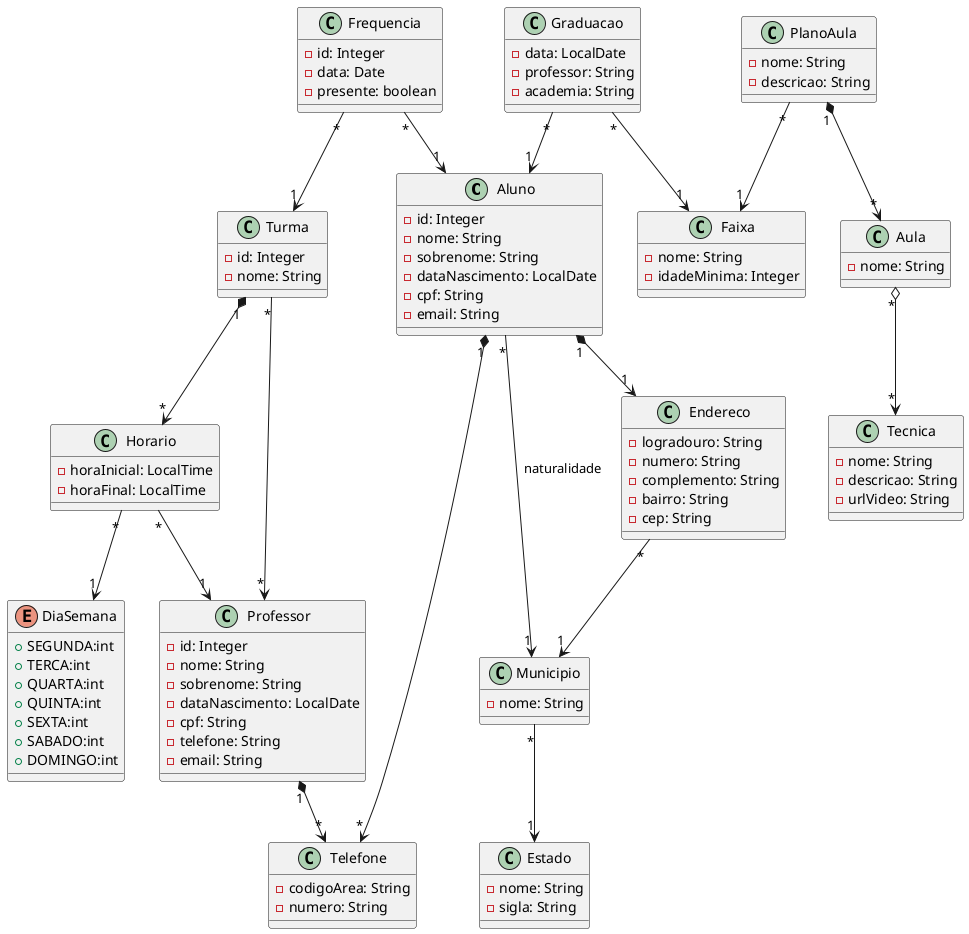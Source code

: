 @startuml

'classes
class Aluno {
    - id: Integer
    - nome: String
    - sobrenome: String
    - dataNascimento: LocalDate
    - cpf: String
    - email: String
}

class Professor {
    - id: Integer
    - nome: String
    - sobrenome: String
    - dataNascimento: LocalDate
    - cpf: String
    - telefone: String
    - email: String
}

class Turma {
    - id: Integer
    - nome: String
}

class Horario {
    - horaInicial: LocalTime
    - horaFinal: LocalTime
}

enum DiaSemana {
    + SEGUNDA:int
    + TERCA:int
    + QUARTA:int
    + QUINTA:int
    + SEXTA:int
    + SABADO:int
    + DOMINGO:int
}

class Frequencia {
    - id: Integer
    - data: Date
    - presente: boolean
}

class Telefone {
    - codigoArea: String
    - numero: String
}

class Endereco {
    - logradouro: String
    - numero: String
    - complemento: String
    - bairro: String
    - cep: String
}

class Estado {
    - nome: String
    - sigla: String
}

class Municipio {
    - nome: String
}

class Faixa {
    - nome: String
    - idadeMinima: Integer
}

class Graduacao {
    - data: LocalDate
    - professor: String
    - academia: String
}

class PlanoAula {
    - nome: String
    - descricao: String

}

class Tecnica {
    - nome: String
    - descricao: String
    - urlVideo: String
}

class Aula {
    - nome: String
}

'relacionamentos
Turma "1" *--> "*"  Horario 
Turma "*" --> "*" Professor

Frequencia "*" --> "1" Aluno
Frequencia "*" --> "1" Turma

Municipio "*" --> "1" Estado

Endereco "*" --> "1" Municipio

Aluno "1" *--> "*" Telefone
Aluno "*" --> "1" Municipio: naturalidade
Aluno "1" *--> "1" Endereco

Professor "1" *--> "*" Telefone

Horario "*" --> "1" DiaSemana
Horario "*" --> "1" Professor

Graduacao "*" --> "1" Faixa
Graduacao "*" --> "1" Aluno

PlanoAula "*" --> "1" Faixa
PlanoAula "1" *--> "*" Aula

Aula "*" o--> "*" Tecnica



@enduml